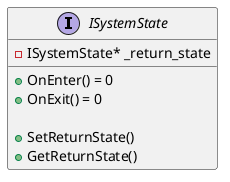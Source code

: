 @startuml ISystemState

interface ISystemState
{
    -ISystemState* _return_state

    +OnEnter() = 0
    +OnExit() = 0

    +SetReturnState()
    +GetReturnState()
}

@enduml
